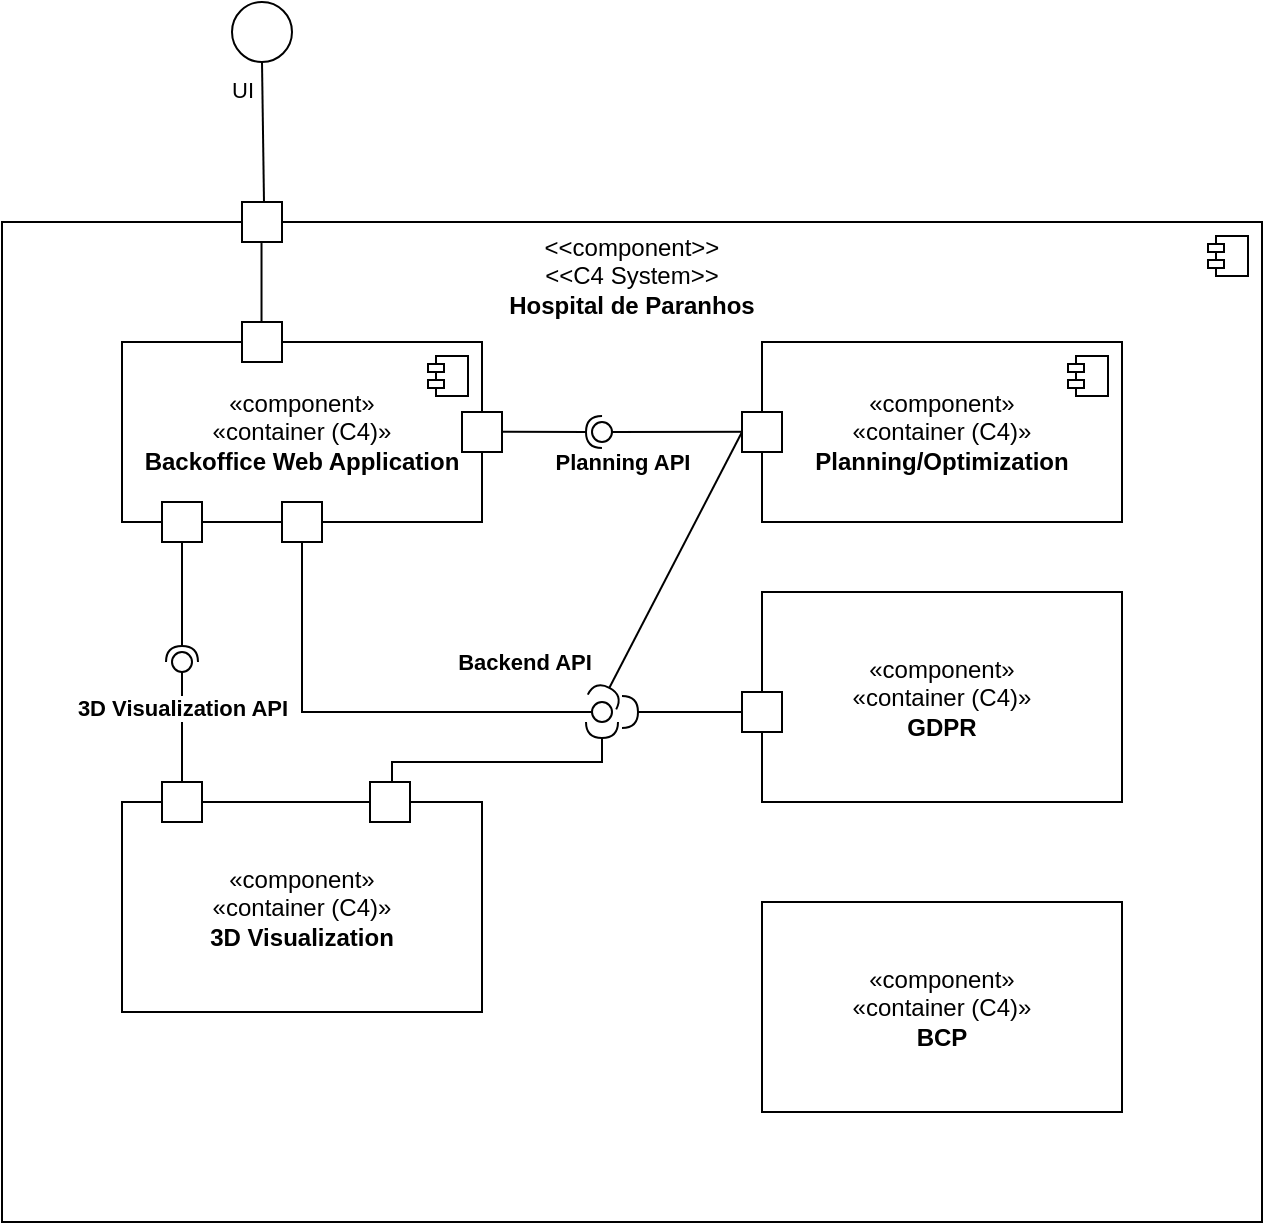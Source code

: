 <mxfile version="24.1.0" type="device">
  <diagram name="Página-1" id="HnM5bIwWVijFqjH4xQIT">
    <mxGraphModel dx="809" dy="945" grid="1" gridSize="10" guides="1" tooltips="1" connect="1" arrows="1" fold="1" page="1" pageScale="1" pageWidth="827" pageHeight="1169" math="0" shadow="0">
      <root>
        <mxCell id="0" />
        <mxCell id="1" parent="0" />
        <mxCell id="9hvnd5XY3FECfgj-unJh-1" value="&amp;lt;&amp;lt;component&amp;gt;&amp;gt;&lt;div&gt;&amp;lt;&amp;lt;C4 System&amp;gt;&amp;gt;&lt;br&gt;&lt;b&gt;Hospital de Paranhos&lt;/b&gt;&lt;/div&gt;&lt;div&gt;&lt;b&gt;&lt;br&gt;&lt;/b&gt;&lt;/div&gt;&lt;div&gt;&lt;b&gt;&lt;br&gt;&lt;/b&gt;&lt;/div&gt;&lt;div&gt;&lt;b&gt;&lt;br&gt;&lt;/b&gt;&lt;/div&gt;&lt;div&gt;&lt;b&gt;&lt;br&gt;&lt;/b&gt;&lt;/div&gt;&lt;div&gt;&lt;b&gt;&lt;br&gt;&lt;/b&gt;&lt;/div&gt;&lt;div&gt;&lt;b&gt;&lt;br&gt;&lt;/b&gt;&lt;/div&gt;&lt;div&gt;&lt;b&gt;&lt;br&gt;&lt;/b&gt;&lt;/div&gt;&lt;div&gt;&lt;b&gt;&lt;br&gt;&lt;/b&gt;&lt;/div&gt;&lt;div&gt;&lt;b&gt;&lt;br&gt;&lt;/b&gt;&lt;/div&gt;&lt;div&gt;&lt;b&gt;&lt;br&gt;&lt;/b&gt;&lt;/div&gt;&lt;div&gt;&lt;b&gt;&lt;br&gt;&lt;/b&gt;&lt;/div&gt;&lt;div&gt;&lt;b&gt;&lt;br&gt;&lt;/b&gt;&lt;/div&gt;&lt;div&gt;&lt;b&gt;&lt;br&gt;&lt;/b&gt;&lt;/div&gt;&lt;div&gt;&lt;b&gt;&lt;br&gt;&lt;/b&gt;&lt;/div&gt;&lt;div&gt;&lt;b&gt;&lt;br&gt;&lt;/b&gt;&lt;/div&gt;&lt;div&gt;&lt;b&gt;&lt;br&gt;&lt;/b&gt;&lt;/div&gt;&lt;div&gt;&lt;b&gt;&lt;br&gt;&lt;/b&gt;&lt;/div&gt;&lt;div&gt;&lt;b&gt;&lt;br&gt;&lt;/b&gt;&lt;/div&gt;&lt;div&gt;&lt;b&gt;&lt;br&gt;&lt;/b&gt;&lt;/div&gt;&lt;div&gt;&lt;b&gt;&lt;br&gt;&lt;/b&gt;&lt;/div&gt;&lt;div&gt;&lt;b&gt;&lt;br&gt;&lt;/b&gt;&lt;/div&gt;&lt;div&gt;&lt;b&gt;&lt;br&gt;&lt;/b&gt;&lt;/div&gt;&lt;div&gt;&lt;b&gt;&lt;br&gt;&lt;/b&gt;&lt;/div&gt;&lt;div&gt;&lt;b&gt;&lt;br&gt;&lt;/b&gt;&lt;/div&gt;&lt;div&gt;&lt;b&gt;&lt;br&gt;&lt;/b&gt;&lt;/div&gt;&lt;div&gt;&lt;b&gt;&lt;br&gt;&lt;/b&gt;&lt;/div&gt;&lt;div&gt;&lt;b&gt;&lt;br&gt;&lt;/b&gt;&lt;/div&gt;&lt;div&gt;&lt;b&gt;&lt;br&gt;&lt;/b&gt;&lt;/div&gt;&lt;div&gt;&lt;b&gt;&lt;br&gt;&lt;/b&gt;&lt;/div&gt;&lt;div&gt;&lt;b&gt;&lt;br&gt;&lt;/b&gt;&lt;/div&gt;&lt;div&gt;&lt;br&gt;&lt;/div&gt;" style="html=1;dropTarget=0;whiteSpace=wrap;" parent="1" vertex="1">
          <mxGeometry x="220" y="280" width="630" height="500" as="geometry" />
        </mxCell>
        <mxCell id="9hvnd5XY3FECfgj-unJh-2" value="" style="shape=module;jettyWidth=8;jettyHeight=4;" parent="9hvnd5XY3FECfgj-unJh-1" vertex="1">
          <mxGeometry x="1" width="20" height="20" relative="1" as="geometry">
            <mxPoint x="-27" y="7" as="offset" />
          </mxGeometry>
        </mxCell>
        <mxCell id="9hvnd5XY3FECfgj-unJh-5" value="" style="verticalLabelPosition=bottom;verticalAlign=top;html=1;shape=mxgraph.basic.rect;fillColor2=none;strokeWidth=1;size=20;indent=5;" parent="1" vertex="1">
          <mxGeometry x="340" y="270" width="20" height="20" as="geometry" />
        </mxCell>
        <mxCell id="ooqkrZ7QVD6ZfjdskcqB-4" value="" style="endArrow=none;html=1;rounded=0;exitX=0.488;exitY=0.015;exitDx=0;exitDy=0;exitPerimeter=0;entryX=0.488;entryY=1.026;entryDx=0;entryDy=0;entryPerimeter=0;" parent="1" source="ooqkrZ7QVD6ZfjdskcqB-3" target="9hvnd5XY3FECfgj-unJh-5" edge="1">
          <mxGeometry width="50" height="50" relative="1" as="geometry">
            <mxPoint x="410" y="370" as="sourcePoint" />
            <mxPoint x="460" y="320" as="targetPoint" />
          </mxGeometry>
        </mxCell>
        <mxCell id="ooqkrZ7QVD6ZfjdskcqB-6" value="" style="ellipse;whiteSpace=wrap;html=1;align=center;aspect=fixed;fillColor=none;strokeColor=none;resizable=0;perimeter=centerPerimeter;rotatable=0;allowArrows=0;points=[];outlineConnect=1;" parent="1" vertex="1">
          <mxGeometry x="370" y="390" width="10" height="10" as="geometry" />
        </mxCell>
        <mxCell id="YtNtoetQPvMVZuGuoTsO-4" value="" style="ellipse;whiteSpace=wrap;html=1;aspect=fixed;" parent="1" vertex="1">
          <mxGeometry x="335" y="170" width="30" height="30" as="geometry" />
        </mxCell>
        <mxCell id="YtNtoetQPvMVZuGuoTsO-8" value="" style="endArrow=none;html=1;rounded=0;entryX=0.5;entryY=1;entryDx=0;entryDy=0;exitX=0.55;exitY=0.011;exitDx=0;exitDy=0;exitPerimeter=0;" parent="1" source="9hvnd5XY3FECfgj-unJh-5" target="YtNtoetQPvMVZuGuoTsO-4" edge="1">
          <mxGeometry width="50" height="50" relative="1" as="geometry">
            <mxPoint x="320" y="280" as="sourcePoint" />
            <mxPoint x="370" y="230" as="targetPoint" />
          </mxGeometry>
        </mxCell>
        <mxCell id="YtNtoetQPvMVZuGuoTsO-10" value="UI" style="edgeLabel;html=1;align=center;verticalAlign=middle;resizable=0;points=[];" parent="YtNtoetQPvMVZuGuoTsO-8" vertex="1" connectable="0">
          <mxGeometry x="0.73" y="1" relative="1" as="geometry">
            <mxPoint x="-9" y="4" as="offset" />
          </mxGeometry>
        </mxCell>
        <mxCell id="YtNtoetQPvMVZuGuoTsO-12" value="«component»&lt;div&gt;«container (C4)»&lt;br&gt;&lt;b&gt;Planning/Optimization&lt;/b&gt;&lt;/div&gt;" style="html=1;dropTarget=0;whiteSpace=wrap;" parent="1" vertex="1">
          <mxGeometry x="600" y="340" width="180" height="90" as="geometry" />
        </mxCell>
        <mxCell id="YtNtoetQPvMVZuGuoTsO-13" value="" style="shape=module;jettyWidth=8;jettyHeight=4;" parent="YtNtoetQPvMVZuGuoTsO-12" vertex="1">
          <mxGeometry x="1" width="20" height="20" relative="1" as="geometry">
            <mxPoint x="-27" y="7" as="offset" />
          </mxGeometry>
        </mxCell>
        <mxCell id="YtNtoetQPvMVZuGuoTsO-14" value="«component»&lt;div&gt;«container (C4)»&lt;br&gt;&lt;b&gt;Backoffice Web Application&lt;/b&gt;&lt;/div&gt;" style="html=1;dropTarget=0;whiteSpace=wrap;" parent="1" vertex="1">
          <mxGeometry x="280" y="340" width="180" height="90" as="geometry" />
        </mxCell>
        <mxCell id="YtNtoetQPvMVZuGuoTsO-15" value="" style="shape=module;jettyWidth=8;jettyHeight=4;" parent="YtNtoetQPvMVZuGuoTsO-14" vertex="1">
          <mxGeometry x="1" width="20" height="20" relative="1" as="geometry">
            <mxPoint x="-27" y="7" as="offset" />
          </mxGeometry>
        </mxCell>
        <mxCell id="YtNtoetQPvMVZuGuoTsO-22" value="" style="rounded=0;orthogonalLoop=1;jettySize=auto;html=1;endArrow=halfCircle;endFill=0;endSize=6;strokeWidth=1;sketch=0;" parent="1" edge="1">
          <mxGeometry relative="1" as="geometry">
            <mxPoint x="460" y="384.83" as="sourcePoint" />
            <mxPoint x="520" y="385" as="targetPoint" />
          </mxGeometry>
        </mxCell>
        <mxCell id="YtNtoetQPvMVZuGuoTsO-23" value="" style="rounded=0;orthogonalLoop=1;jettySize=auto;html=1;endArrow=oval;endFill=0;sketch=0;sourcePerimeterSpacing=0;targetPerimeterSpacing=0;endSize=10;" parent="1" edge="1">
          <mxGeometry relative="1" as="geometry">
            <mxPoint x="600" y="384.83" as="sourcePoint" />
            <mxPoint x="520" y="385" as="targetPoint" />
          </mxGeometry>
        </mxCell>
        <mxCell id="YtNtoetQPvMVZuGuoTsO-25" value="&lt;b&gt;Planning API&lt;/b&gt;" style="edgeLabel;html=1;align=center;verticalAlign=middle;resizable=0;points=[];" parent="YtNtoetQPvMVZuGuoTsO-23" vertex="1" connectable="0">
          <mxGeometry x="0.748" relative="1" as="geometry">
            <mxPoint y="15" as="offset" />
          </mxGeometry>
        </mxCell>
        <mxCell id="YtNtoetQPvMVZuGuoTsO-24" value="" style="ellipse;whiteSpace=wrap;html=1;align=center;aspect=fixed;fillColor=none;strokeColor=none;resizable=0;perimeter=centerPerimeter;rotatable=0;allowArrows=0;points=[];outlineConnect=1;" parent="1" vertex="1">
          <mxGeometry x="545" y="420" width="10" height="10" as="geometry" />
        </mxCell>
        <mxCell id="YtNtoetQPvMVZuGuoTsO-26" value="" style="rounded=0;whiteSpace=wrap;html=1;" parent="1" vertex="1">
          <mxGeometry x="450" y="375" width="20" height="20" as="geometry" />
        </mxCell>
        <mxCell id="YtNtoetQPvMVZuGuoTsO-28" value="" style="rounded=0;whiteSpace=wrap;html=1;" parent="1" vertex="1">
          <mxGeometry x="590" y="375" width="20" height="20" as="geometry" />
        </mxCell>
        <mxCell id="YtNtoetQPvMVZuGuoTsO-35" value="" style="rounded=0;orthogonalLoop=1;jettySize=auto;html=1;endArrow=halfCircle;endFill=0;endSize=6;strokeWidth=1;sketch=0;exitX=0.75;exitY=0;exitDx=0;exitDy=0;" parent="1" source="dTX_-x1syv2Ds__UUhDG-1" edge="1">
          <mxGeometry relative="1" as="geometry">
            <mxPoint x="490" y="580" as="sourcePoint" />
            <mxPoint x="520" y="530" as="targetPoint" />
            <Array as="points">
              <mxPoint x="415" y="550" />
              <mxPoint x="520" y="550" />
            </Array>
          </mxGeometry>
        </mxCell>
        <mxCell id="YtNtoetQPvMVZuGuoTsO-36" value="" style="rounded=0;orthogonalLoop=1;jettySize=auto;html=1;endArrow=oval;endFill=0;sketch=0;sourcePerimeterSpacing=0;targetPerimeterSpacing=0;endSize=10;exitX=0.5;exitY=1;exitDx=0;exitDy=0;" parent="1" edge="1" source="YtNtoetQPvMVZuGuoTsO-38">
          <mxGeometry relative="1" as="geometry">
            <mxPoint x="600" y="524.83" as="sourcePoint" />
            <mxPoint x="520" y="525" as="targetPoint" />
            <Array as="points">
              <mxPoint x="370" y="525" />
            </Array>
          </mxGeometry>
        </mxCell>
        <mxCell id="YtNtoetQPvMVZuGuoTsO-37" value="&lt;b&gt;Backend API&lt;/b&gt;" style="edgeLabel;html=1;align=center;verticalAlign=middle;resizable=0;points=[];" parent="YtNtoetQPvMVZuGuoTsO-36" vertex="1" connectable="0">
          <mxGeometry x="0.748" relative="1" as="geometry">
            <mxPoint x="-10" y="-25" as="offset" />
          </mxGeometry>
        </mxCell>
        <mxCell id="YtNtoetQPvMVZuGuoTsO-38" value="" style="rounded=0;whiteSpace=wrap;html=1;" parent="1" vertex="1">
          <mxGeometry x="360" y="420" width="20" height="20" as="geometry" />
        </mxCell>
        <mxCell id="Ly5B_k_x6CgCPlhgzf_a-1" value="" style="rounded=0;orthogonalLoop=1;jettySize=auto;html=1;endArrow=halfCircle;endFill=0;endSize=6;strokeWidth=1;sketch=0;fontSize=12;curved=1;exitX=0;exitY=0.5;exitDx=0;exitDy=0;" parent="1" source="YtNtoetQPvMVZuGuoTsO-28" edge="1">
          <mxGeometry relative="1" as="geometry">
            <mxPoint x="595" y="535" as="sourcePoint" />
            <mxPoint x="520" y="520" as="targetPoint" />
          </mxGeometry>
        </mxCell>
        <mxCell id="Ly5B_k_x6CgCPlhgzf_a-2" value="" style="ellipse;whiteSpace=wrap;html=1;align=center;aspect=fixed;fillColor=none;strokeColor=none;resizable=0;perimeter=centerPerimeter;rotatable=0;allowArrows=0;points=[];outlineConnect=1;" parent="1" vertex="1">
          <mxGeometry x="570" y="530" width="10" height="10" as="geometry" />
        </mxCell>
        <mxCell id="ooqkrZ7QVD6ZfjdskcqB-3" value="" style="verticalLabelPosition=bottom;verticalAlign=top;html=1;shape=mxgraph.basic.rect;fillColor2=none;strokeWidth=1;size=20;indent=5;" parent="1" vertex="1">
          <mxGeometry x="340" y="330" width="20" height="20" as="geometry" />
        </mxCell>
        <mxCell id="dTX_-x1syv2Ds__UUhDG-1" value="«component»&lt;br&gt;«container (C4)»&lt;div&gt;&lt;b&gt;3D Visualization&lt;/b&gt;&lt;/div&gt;" style="rounded=0;whiteSpace=wrap;html=1;" vertex="1" parent="1">
          <mxGeometry x="280" y="570" width="180" height="105" as="geometry" />
        </mxCell>
        <mxCell id="dTX_-x1syv2Ds__UUhDG-3" value="«component»&lt;br&gt;«container (C4)»&lt;div&gt;&lt;b&gt;GDPR&lt;/b&gt;&lt;/div&gt;" style="rounded=0;whiteSpace=wrap;html=1;" vertex="1" parent="1">
          <mxGeometry x="600" y="465" width="180" height="105" as="geometry" />
        </mxCell>
        <mxCell id="YtNtoetQPvMVZuGuoTsO-39" value="" style="rounded=0;whiteSpace=wrap;html=1;" parent="1" vertex="1">
          <mxGeometry x="590" y="515" width="20" height="20" as="geometry" />
        </mxCell>
        <mxCell id="dTX_-x1syv2Ds__UUhDG-4" value="" style="rounded=0;orthogonalLoop=1;jettySize=auto;html=1;endArrow=halfCircle;endFill=0;endSize=6;strokeWidth=1;sketch=0;fontSize=12;curved=1;exitX=0;exitY=0.5;exitDx=0;exitDy=0;" edge="1" parent="1" source="YtNtoetQPvMVZuGuoTsO-39">
          <mxGeometry relative="1" as="geometry">
            <mxPoint x="600" y="395" as="sourcePoint" />
            <mxPoint x="530" y="525" as="targetPoint" />
          </mxGeometry>
        </mxCell>
        <mxCell id="dTX_-x1syv2Ds__UUhDG-5" value="" style="rounded=0;whiteSpace=wrap;html=1;" vertex="1" parent="1">
          <mxGeometry x="404" y="560" width="20" height="20" as="geometry" />
        </mxCell>
        <mxCell id="dTX_-x1syv2Ds__UUhDG-6" value="" style="rounded=0;whiteSpace=wrap;html=1;" vertex="1" parent="1">
          <mxGeometry x="300" y="560" width="20" height="20" as="geometry" />
        </mxCell>
        <mxCell id="dTX_-x1syv2Ds__UUhDG-7" value="" style="rounded=0;whiteSpace=wrap;html=1;" vertex="1" parent="1">
          <mxGeometry x="300" y="420" width="20" height="20" as="geometry" />
        </mxCell>
        <mxCell id="dTX_-x1syv2Ds__UUhDG-8" value="" style="rounded=0;orthogonalLoop=1;jettySize=auto;html=1;endArrow=halfCircle;endFill=0;endSize=6;strokeWidth=1;sketch=0;exitX=0.5;exitY=1;exitDx=0;exitDy=0;" edge="1" parent="1" source="dTX_-x1syv2Ds__UUhDG-7">
          <mxGeometry relative="1" as="geometry">
            <mxPoint x="230" y="500" as="sourcePoint" />
            <mxPoint x="310" y="500" as="targetPoint" />
          </mxGeometry>
        </mxCell>
        <mxCell id="dTX_-x1syv2Ds__UUhDG-9" value="" style="rounded=0;orthogonalLoop=1;jettySize=auto;html=1;endArrow=oval;endFill=0;sketch=0;sourcePerimeterSpacing=0;targetPerimeterSpacing=0;endSize=10;exitX=0.5;exitY=0;exitDx=0;exitDy=0;" edge="1" parent="1" source="dTX_-x1syv2Ds__UUhDG-6">
          <mxGeometry relative="1" as="geometry">
            <mxPoint x="370" y="500" as="sourcePoint" />
            <mxPoint x="310" y="500" as="targetPoint" />
          </mxGeometry>
        </mxCell>
        <mxCell id="dTX_-x1syv2Ds__UUhDG-10" value="&lt;b&gt;3D Visualization API&lt;/b&gt;" style="edgeLabel;html=1;align=center;verticalAlign=middle;resizable=0;points=[];" vertex="1" connectable="0" parent="dTX_-x1syv2Ds__UUhDG-9">
          <mxGeometry x="0.748" relative="1" as="geometry">
            <mxPoint y="15" as="offset" />
          </mxGeometry>
        </mxCell>
        <mxCell id="dTX_-x1syv2Ds__UUhDG-12" value="«component»&lt;br&gt;«container (C4)»&lt;div&gt;&lt;b&gt;BCP&lt;/b&gt;&lt;/div&gt;" style="rounded=0;whiteSpace=wrap;html=1;" vertex="1" parent="1">
          <mxGeometry x="600" y="620" width="180" height="105" as="geometry" />
        </mxCell>
      </root>
    </mxGraphModel>
  </diagram>
</mxfile>
